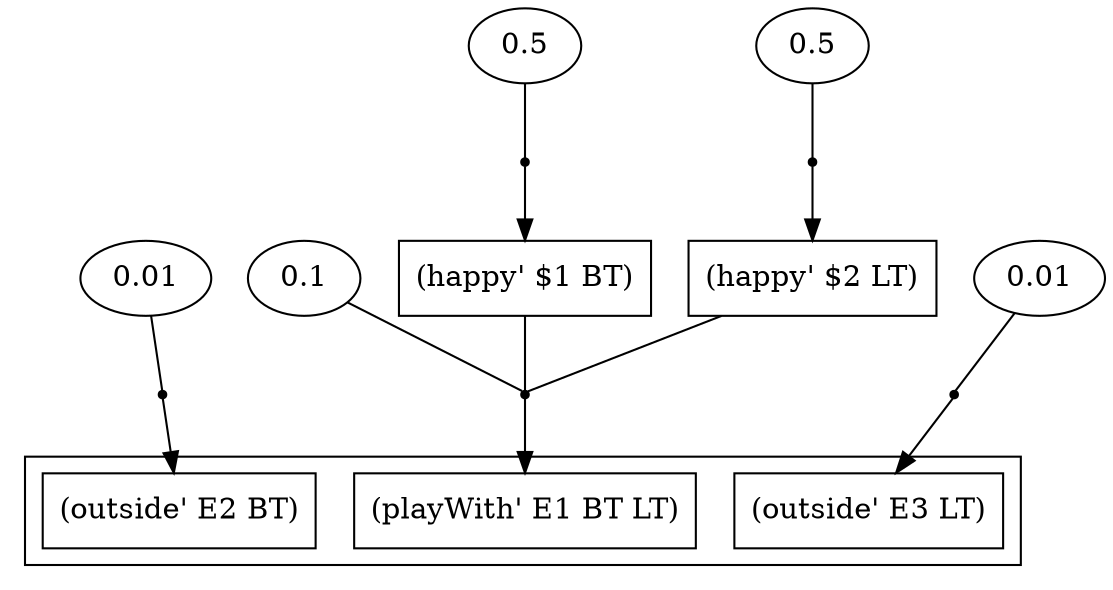 digraph proof {
 graph [rankdir="TB"]
  e0 [label="0.1"];
  e1 [label="0.5"];
  e2 [label="0.5"];
  e3 [label="0.01"];
  e4 [label="0.01"];
  i0 [shape=box label="(happy' $1 BT)"];
  i1 [shape=box label="(happy' $2 LT)"];
  r0 [shape=point];
  r0 -> o0
  i0 -> r0 [arrowhead=none]
  i1 -> r0 [arrowhead=none]
  e0 -> r0 [arrowhead=none]
  r1 [shape=point];
  r1 -> i0
  e1 -> r1 [arrowhead=none]
  r2 [shape=point];
  r2 -> i1
  e2 -> r2 [arrowhead=none]
  r3 [shape=point];
  r3 -> o1
  e3 -> r3 [arrowhead=none]
  r4 [shape=point];
  r4 -> o2
  e4 -> r4 [arrowhead=none]
 subgraph cluster {  o0 [shape=box label="(playWith' E1 BT LT)"];
  o1 [shape=box label="(outside' E2 BT)"];
  o2 [shape=box label="(outside' E3 LT)"];
 }
}

